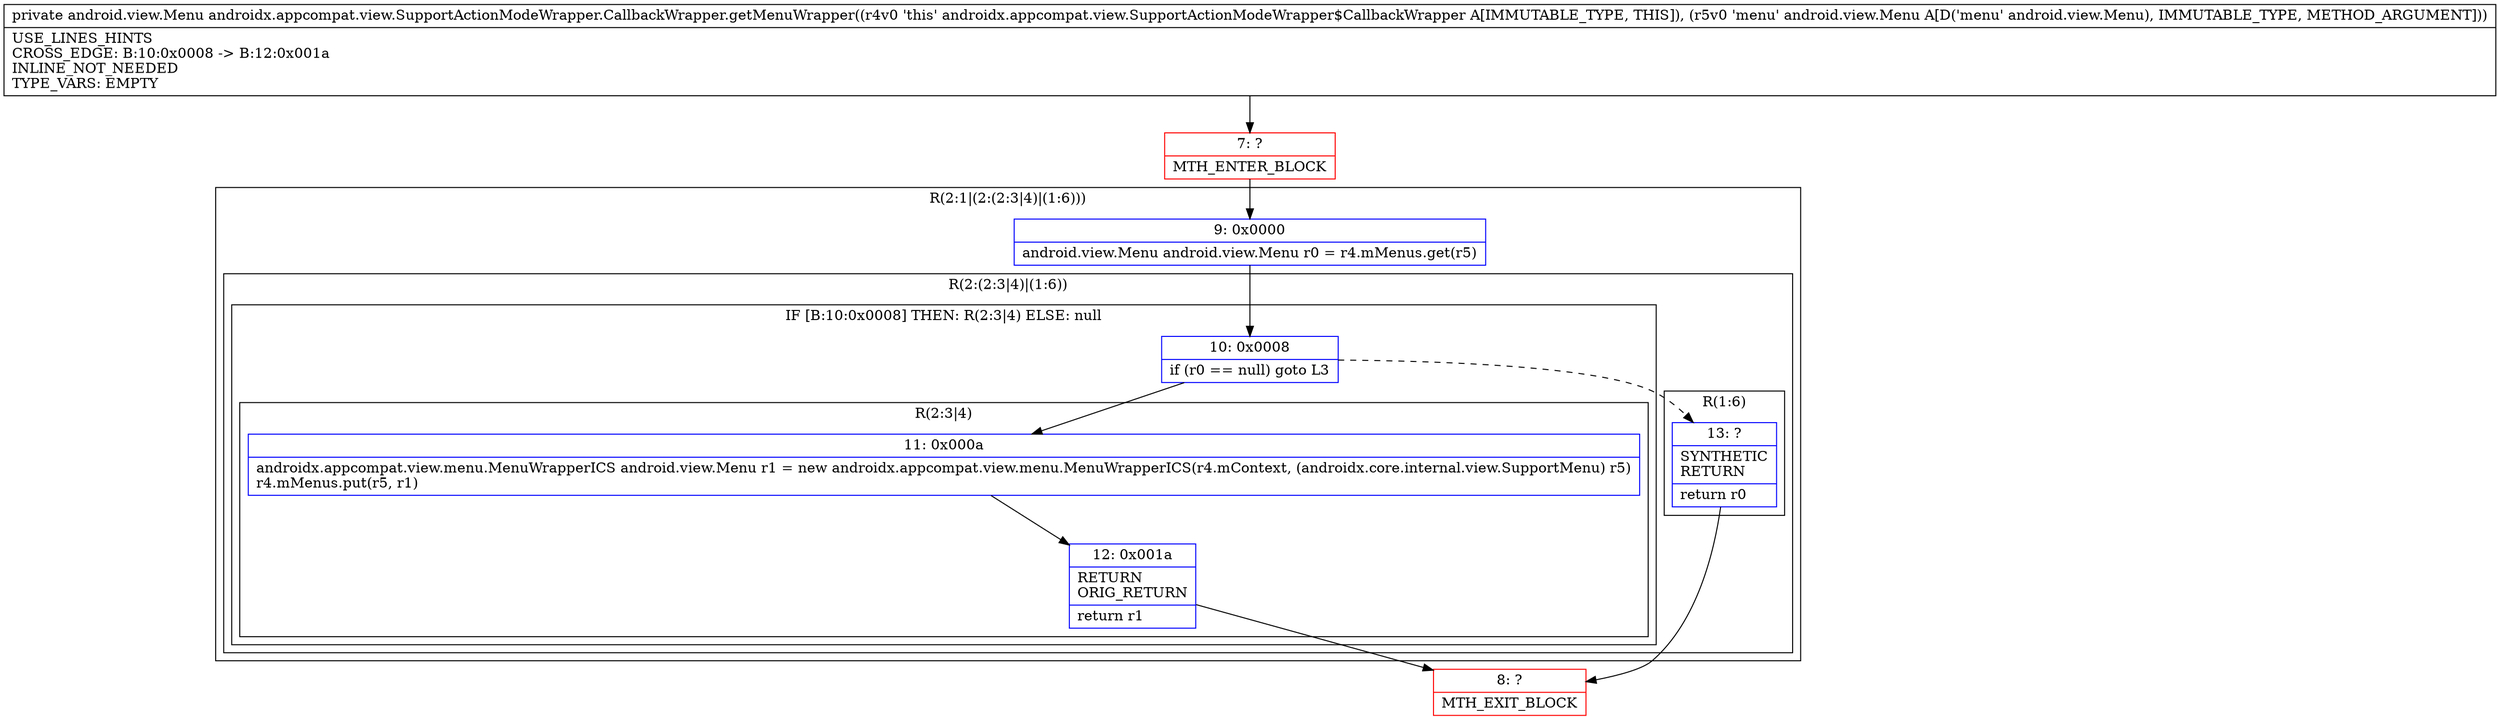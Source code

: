 digraph "CFG forandroidx.appcompat.view.SupportActionModeWrapper.CallbackWrapper.getMenuWrapper(Landroid\/view\/Menu;)Landroid\/view\/Menu;" {
subgraph cluster_Region_1491059552 {
label = "R(2:1|(2:(2:3|4)|(1:6)))";
node [shape=record,color=blue];
Node_9 [shape=record,label="{9\:\ 0x0000|android.view.Menu android.view.Menu r0 = r4.mMenus.get(r5)\l}"];
subgraph cluster_Region_347236385 {
label = "R(2:(2:3|4)|(1:6))";
node [shape=record,color=blue];
subgraph cluster_IfRegion_769547666 {
label = "IF [B:10:0x0008] THEN: R(2:3|4) ELSE: null";
node [shape=record,color=blue];
Node_10 [shape=record,label="{10\:\ 0x0008|if (r0 == null) goto L3\l}"];
subgraph cluster_Region_1408601024 {
label = "R(2:3|4)";
node [shape=record,color=blue];
Node_11 [shape=record,label="{11\:\ 0x000a|androidx.appcompat.view.menu.MenuWrapperICS android.view.Menu r1 = new androidx.appcompat.view.menu.MenuWrapperICS(r4.mContext, (androidx.core.internal.view.SupportMenu) r5)\lr4.mMenus.put(r5, r1)\l}"];
Node_12 [shape=record,label="{12\:\ 0x001a|RETURN\lORIG_RETURN\l|return r1\l}"];
}
}
subgraph cluster_Region_2015935535 {
label = "R(1:6)";
node [shape=record,color=blue];
Node_13 [shape=record,label="{13\:\ ?|SYNTHETIC\lRETURN\l|return r0\l}"];
}
}
}
Node_7 [shape=record,color=red,label="{7\:\ ?|MTH_ENTER_BLOCK\l}"];
Node_8 [shape=record,color=red,label="{8\:\ ?|MTH_EXIT_BLOCK\l}"];
MethodNode[shape=record,label="{private android.view.Menu androidx.appcompat.view.SupportActionModeWrapper.CallbackWrapper.getMenuWrapper((r4v0 'this' androidx.appcompat.view.SupportActionModeWrapper$CallbackWrapper A[IMMUTABLE_TYPE, THIS]), (r5v0 'menu' android.view.Menu A[D('menu' android.view.Menu), IMMUTABLE_TYPE, METHOD_ARGUMENT]))  | USE_LINES_HINTS\lCROSS_EDGE: B:10:0x0008 \-\> B:12:0x001a\lINLINE_NOT_NEEDED\lTYPE_VARS: EMPTY\l}"];
MethodNode -> Node_7;Node_9 -> Node_10;
Node_10 -> Node_11;
Node_10 -> Node_13[style=dashed];
Node_11 -> Node_12;
Node_12 -> Node_8;
Node_13 -> Node_8;
Node_7 -> Node_9;
}

